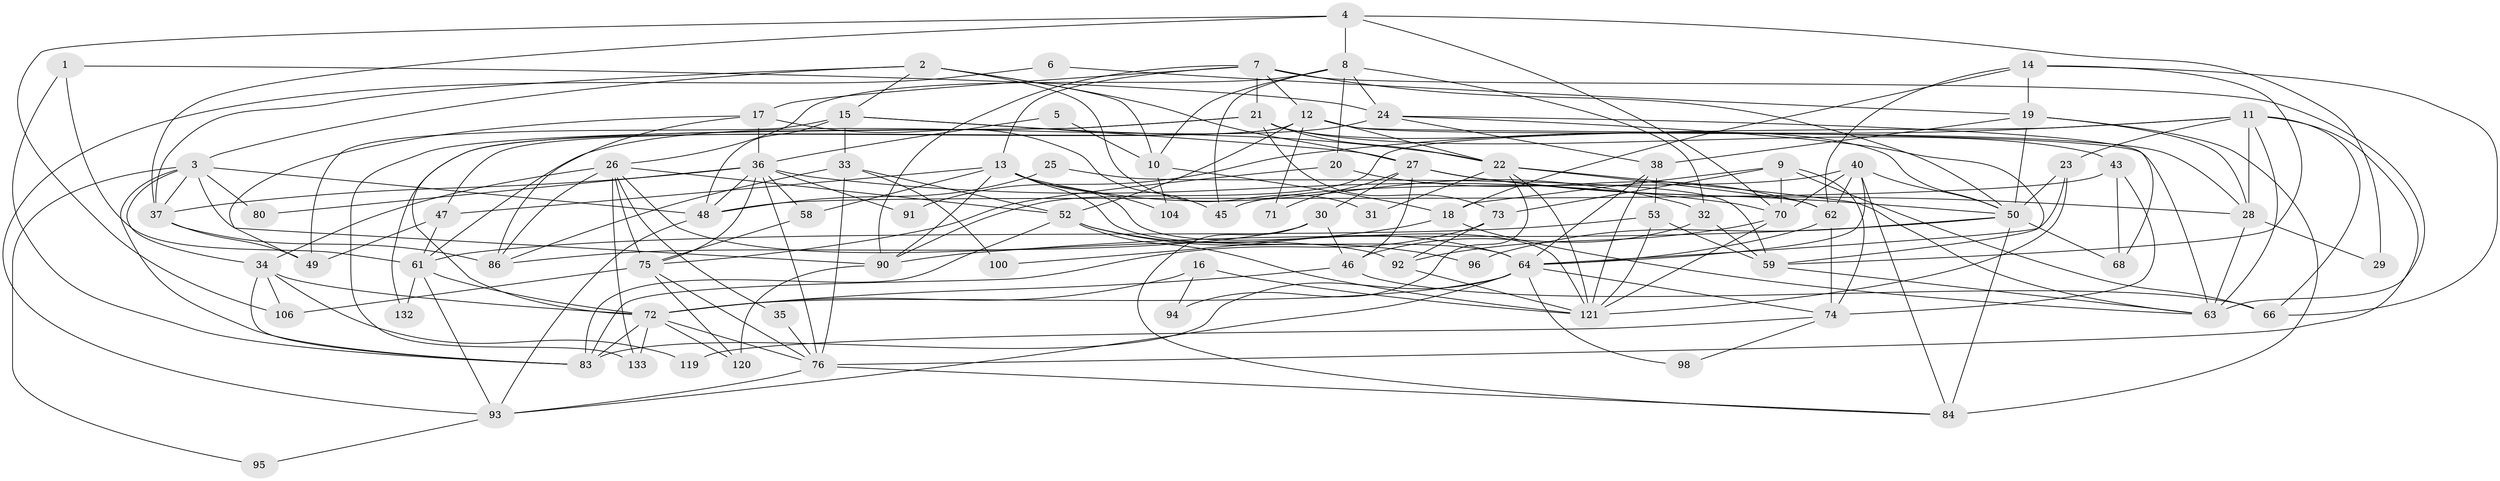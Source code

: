// Generated by graph-tools (version 1.1) at 2025/23/03/03/25 07:23:58]
// undirected, 83 vertices, 207 edges
graph export_dot {
graph [start="1"]
  node [color=gray90,style=filled];
  1;
  2 [super="+56"];
  3 [super="+123"];
  4 [super="+79"];
  5;
  6;
  7 [super="+39"];
  8 [super="+67"];
  9 [super="+99"];
  10 [super="+131"];
  11 [super="+89"];
  12 [super="+42"];
  13 [super="+60"];
  14 [super="+113"];
  15 [super="+51"];
  16;
  17 [super="+128"];
  18 [super="+69"];
  19 [super="+44"];
  20;
  21 [super="+81"];
  22 [super="+115"];
  23 [super="+129"];
  24 [super="+127"];
  25;
  26 [super="+54"];
  27 [super="+124"];
  28 [super="+57"];
  29;
  30 [super="+87"];
  31;
  32;
  33 [super="+118"];
  34 [super="+82"];
  35;
  36 [super="+41"];
  37 [super="+97"];
  38;
  40 [super="+55"];
  43;
  45;
  46;
  47 [super="+114"];
  48 [super="+112"];
  49;
  50 [super="+77"];
  52 [super="+78"];
  53 [super="+102"];
  58;
  59 [super="+126"];
  61 [super="+65"];
  62 [super="+111"];
  63 [super="+110"];
  64 [super="+105"];
  66;
  68;
  70 [super="+85"];
  71;
  72 [super="+130"];
  73;
  74 [super="+125"];
  75 [super="+109"];
  76 [super="+117"];
  80;
  83 [super="+103"];
  84 [super="+88"];
  86 [super="+107"];
  90 [super="+116"];
  91;
  92 [super="+108"];
  93 [super="+101"];
  94;
  95;
  96;
  98;
  100;
  104;
  106;
  119;
  120;
  121 [super="+122"];
  132;
  133;
  1 -- 83;
  1 -- 24;
  1 -- 61;
  2 -- 37;
  2 -- 15;
  2 -- 31;
  2 -- 27;
  2 -- 10;
  2 -- 3;
  3 -- 80 [weight=2];
  3 -- 37;
  3 -- 95;
  3 -- 34;
  3 -- 90;
  3 -- 48;
  3 -- 83;
  4 -- 8;
  4 -- 106;
  4 -- 29;
  4 -- 37;
  4 -- 70;
  5 -- 10;
  5 -- 36;
  6 -- 93;
  6 -- 19;
  7 -- 13;
  7 -- 12;
  7 -- 21;
  7 -- 90;
  7 -- 17;
  7 -- 50;
  7 -- 63;
  8 -- 24 [weight=2];
  8 -- 32;
  8 -- 26;
  8 -- 20;
  8 -- 10;
  8 -- 45;
  9 -- 66;
  9 -- 70;
  9 -- 73;
  9 -- 74 [weight=2];
  9 -- 18;
  10 -- 104;
  10 -- 18;
  11 -- 28;
  11 -- 76;
  11 -- 91;
  11 -- 90;
  11 -- 63;
  11 -- 66;
  11 -- 23;
  12 -- 47;
  12 -- 132;
  12 -- 22;
  12 -- 71;
  12 -- 28;
  12 -- 63;
  12 -- 52;
  13 -- 32;
  13 -- 58;
  13 -- 90;
  13 -- 104;
  13 -- 64;
  13 -- 47;
  13 -- 121;
  14 -- 62;
  14 -- 66;
  14 -- 18;
  14 -- 59;
  14 -- 19;
  15 -- 49;
  15 -- 48;
  15 -- 33;
  15 -- 22;
  15 -- 27;
  16 -- 121;
  16 -- 94;
  16 -- 72;
  17 -- 36;
  17 -- 45;
  17 -- 49;
  17 -- 86;
  18 -- 100;
  18 -- 63;
  19 -- 38;
  19 -- 50;
  19 -- 28;
  19 -- 84;
  20 -- 62;
  20 -- 75;
  21 -- 73;
  21 -- 50;
  21 -- 22;
  21 -- 72;
  21 -- 43;
  21 -- 133;
  22 -- 94;
  22 -- 121;
  22 -- 62;
  22 -- 63;
  22 -- 31;
  23 -- 64;
  23 -- 50;
  23 -- 121;
  24 -- 38;
  24 -- 61;
  24 -- 68;
  24 -- 59;
  25 -- 59;
  25 -- 48;
  26 -- 34;
  26 -- 35;
  26 -- 133;
  26 -- 92;
  26 -- 75;
  26 -- 52;
  26 -- 86;
  27 -- 46;
  27 -- 50;
  27 -- 71;
  27 -- 28;
  27 -- 30;
  28 -- 29;
  28 -- 63;
  30 -- 46;
  30 -- 86;
  30 -- 84;
  32 -- 46;
  32 -- 59;
  33 -- 76 [weight=2];
  33 -- 52;
  33 -- 86;
  33 -- 100;
  34 -- 72;
  34 -- 106;
  34 -- 119;
  34 -- 83;
  35 -- 76;
  36 -- 76;
  36 -- 37 [weight=2];
  36 -- 80;
  36 -- 91;
  36 -- 48;
  36 -- 58;
  36 -- 75;
  36 -- 70;
  37 -- 86;
  37 -- 49;
  38 -- 121;
  38 -- 64;
  38 -- 53;
  40 -- 64;
  40 -- 84;
  40 -- 45;
  40 -- 62;
  40 -- 50;
  40 -- 70;
  43 -- 68;
  43 -- 48;
  43 -- 74;
  46 -- 66;
  46 -- 72;
  47 -- 49;
  47 -- 61;
  48 -- 93;
  50 -- 90;
  50 -- 68;
  50 -- 96;
  50 -- 84;
  52 -- 96;
  52 -- 64;
  52 -- 121;
  52 -- 83;
  53 -- 61 [weight=2];
  53 -- 121;
  53 -- 59;
  58 -- 75;
  59 -- 63;
  61 -- 72;
  61 -- 132;
  61 -- 93;
  62 -- 64;
  62 -- 74;
  64 -- 74;
  64 -- 98;
  64 -- 72;
  64 -- 83;
  64 -- 93;
  70 -- 92;
  70 -- 121;
  72 -- 133;
  72 -- 76;
  72 -- 120;
  72 -- 83;
  73 -- 83;
  73 -- 92;
  74 -- 119;
  74 -- 98;
  75 -- 76;
  75 -- 106;
  75 -- 120;
  76 -- 93;
  76 -- 84;
  90 -- 120;
  92 -- 121;
  93 -- 95;
}
